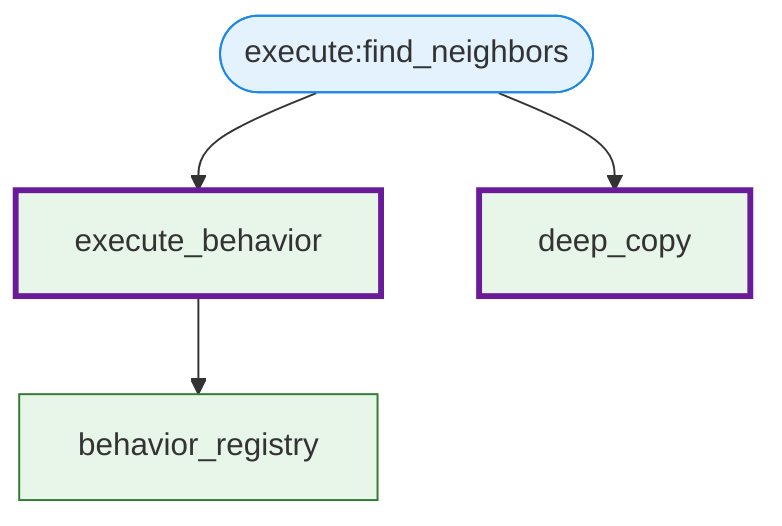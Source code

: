 flowchart TD
  execute_find_neighbors([execute:find_neighbors])
  execute_behavior[execute_behavior]
  behavior_registry[behavior_registry]
  deep_copy[deep_copy]
  execute_find_neighbors --> execute_behavior
  execute_find_neighbors --> deep_copy
  execute_behavior --> behavior_registry
  classDef action fill:#E3F2FD,stroke:#1E88E5,stroke-width:1px;
  classDef method fill:#E8F5E9,stroke:#2E7D32,stroke-width:1px;
  classDef http   fill:#FFF3E0,stroke:#EF6C00,stroke-width:1px;
  classDef hot stroke:#6A1B9A,stroke-width:3px;
  classDef cycle stroke:#C62828,stroke-width:3px;
  classDef unused fill:#ECECEC,color:#6B7280,stroke:#9CA3AF;
  classDef undef stroke-dasharray:4 2,stroke:#EF4444;
  class execute_find_neighbors action;
  class execute_behavior method;
  class behavior_registry method;
  class deep_copy method;
  class deep_copy hot;
  class execute_behavior hot;